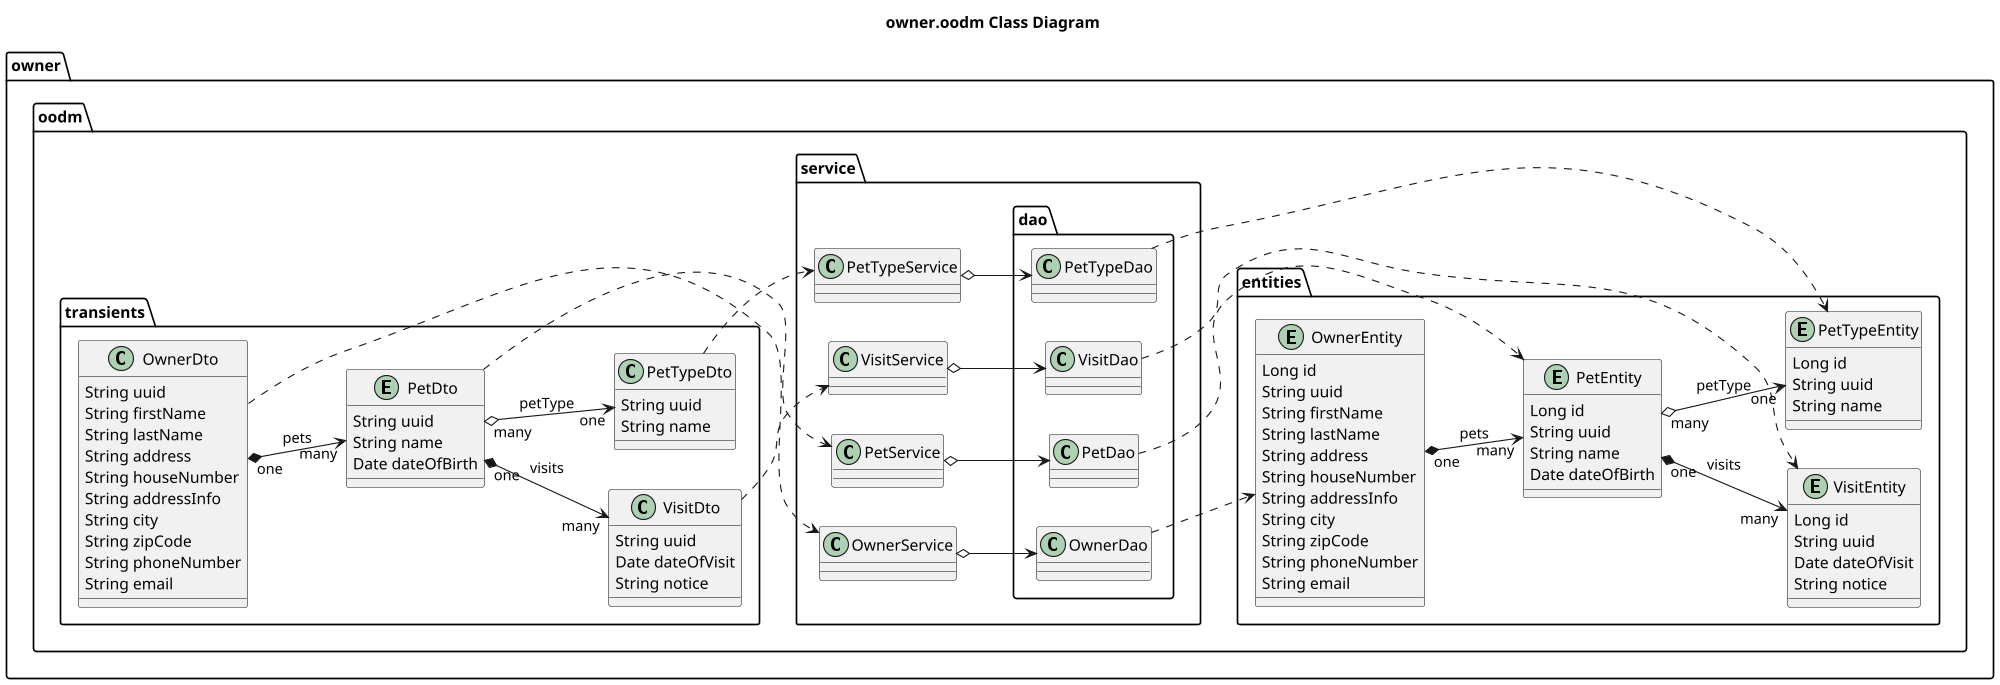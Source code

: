 @startuml
'https://plantuml.com/class-diagram

title owner.oodm Class Diagram

left to right direction
' top to bottom direction

scale 2000 width

package owner.oodm {

    package owner.oodm.entities {

        entity OwnerEntity {
            Long id
            String uuid
            String firstName
            String lastName
            String address
            String houseNumber
            String addressInfo
            String city
            String zipCode
            String phoneNumber
            String email
        }

        entity PetEntity {
            Long id
            String uuid
            String name
            Date dateOfBirth
        }

        entity VisitEntity {
            Long id
            String uuid
            Date dateOfVisit
            String notice
        }

        entity PetTypeEntity {
            Long id
            String uuid
            String name
        }

        OwnerEntity "one"  *--> "many"  PetEntity: pets
        PetEntity "one" *--> "many" VisitEntity: visits
        PetEntity "many"  o-->  "one" PetTypeEntity: petType

    }

    package owner.oodm.service {

        class OwnerService {
        }

        class PetService {
        }

        class VisitService {
        }

        class PetTypeService {
        }

        package owner.oodm.service.dao {

            class OwnerDao {
            }

            class PetDao {
            }

            class VisitDao {
            }

            class PetTypeDao {
            }

            OwnerDao ..> OwnerEntity
            PetDao ..> PetEntity
            PetTypeDao ..> PetTypeEntity
            VisitDao ..> VisitEntity
        }

        OwnerService o--> OwnerDao
        PetService o--> PetDao
        PetTypeService o--> PetTypeDao
        VisitService o--> VisitDao
    }

    package owner.oodm.transients {

        class OwnerDto {
            String uuid
            String firstName
            String lastName
            String address
            String houseNumber
            String addressInfo
            String city
            String zipCode
            String phoneNumber
            String email
        }

        entity PetDto {
            String uuid
            String name
            Date dateOfBirth
        }

        class PetTypeDto {
            String uuid
            String name
        }

        class VisitDto {
            String uuid
            Date dateOfVisit
            String notice
        }

        OwnerDto "one"  *--> "many"  PetDto: pets
        PetDto "one" *--> "many" VisitDto: visits
        PetDto "many"  o-->  "one" PetTypeDto: petType

        OwnerDto ..> OwnerService
        PetDto ..> PetService
        VisitDto ..> VisitService
        PetTypeDto  ..> PetTypeService
    }
}

@enduml